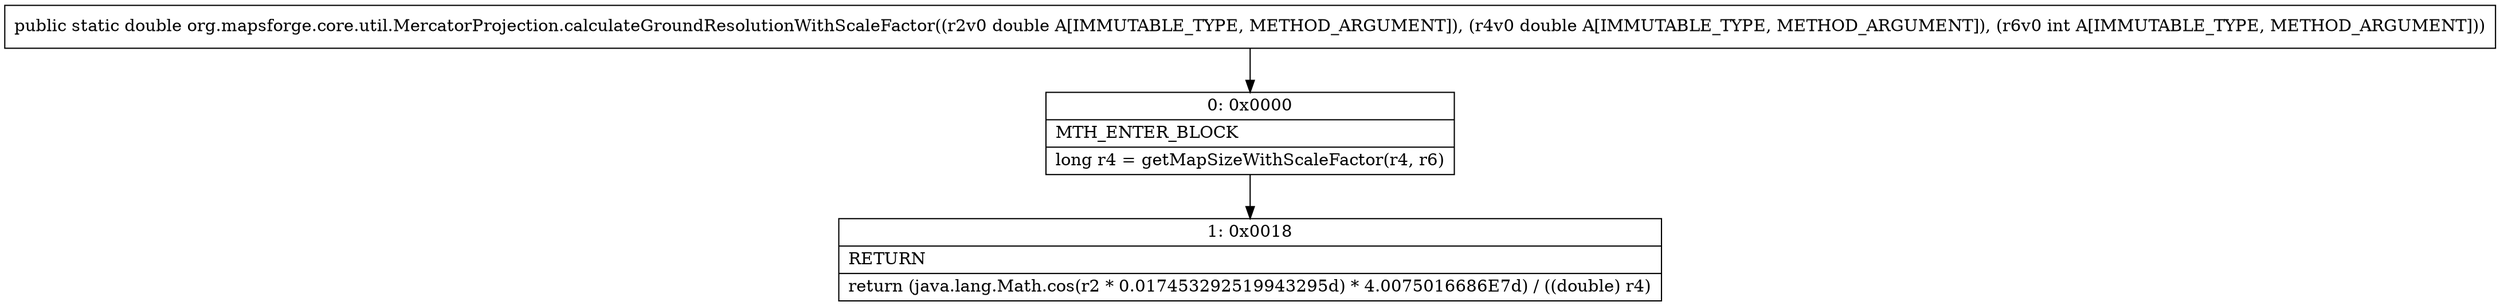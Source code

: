 digraph "CFG fororg.mapsforge.core.util.MercatorProjection.calculateGroundResolutionWithScaleFactor(DDI)D" {
Node_0 [shape=record,label="{0\:\ 0x0000|MTH_ENTER_BLOCK\l|long r4 = getMapSizeWithScaleFactor(r4, r6)\l}"];
Node_1 [shape=record,label="{1\:\ 0x0018|RETURN\l|return (java.lang.Math.cos(r2 * 0.017453292519943295d) * 4.0075016686E7d) \/ ((double) r4)\l}"];
MethodNode[shape=record,label="{public static double org.mapsforge.core.util.MercatorProjection.calculateGroundResolutionWithScaleFactor((r2v0 double A[IMMUTABLE_TYPE, METHOD_ARGUMENT]), (r4v0 double A[IMMUTABLE_TYPE, METHOD_ARGUMENT]), (r6v0 int A[IMMUTABLE_TYPE, METHOD_ARGUMENT])) }"];
MethodNode -> Node_0;
Node_0 -> Node_1;
}

